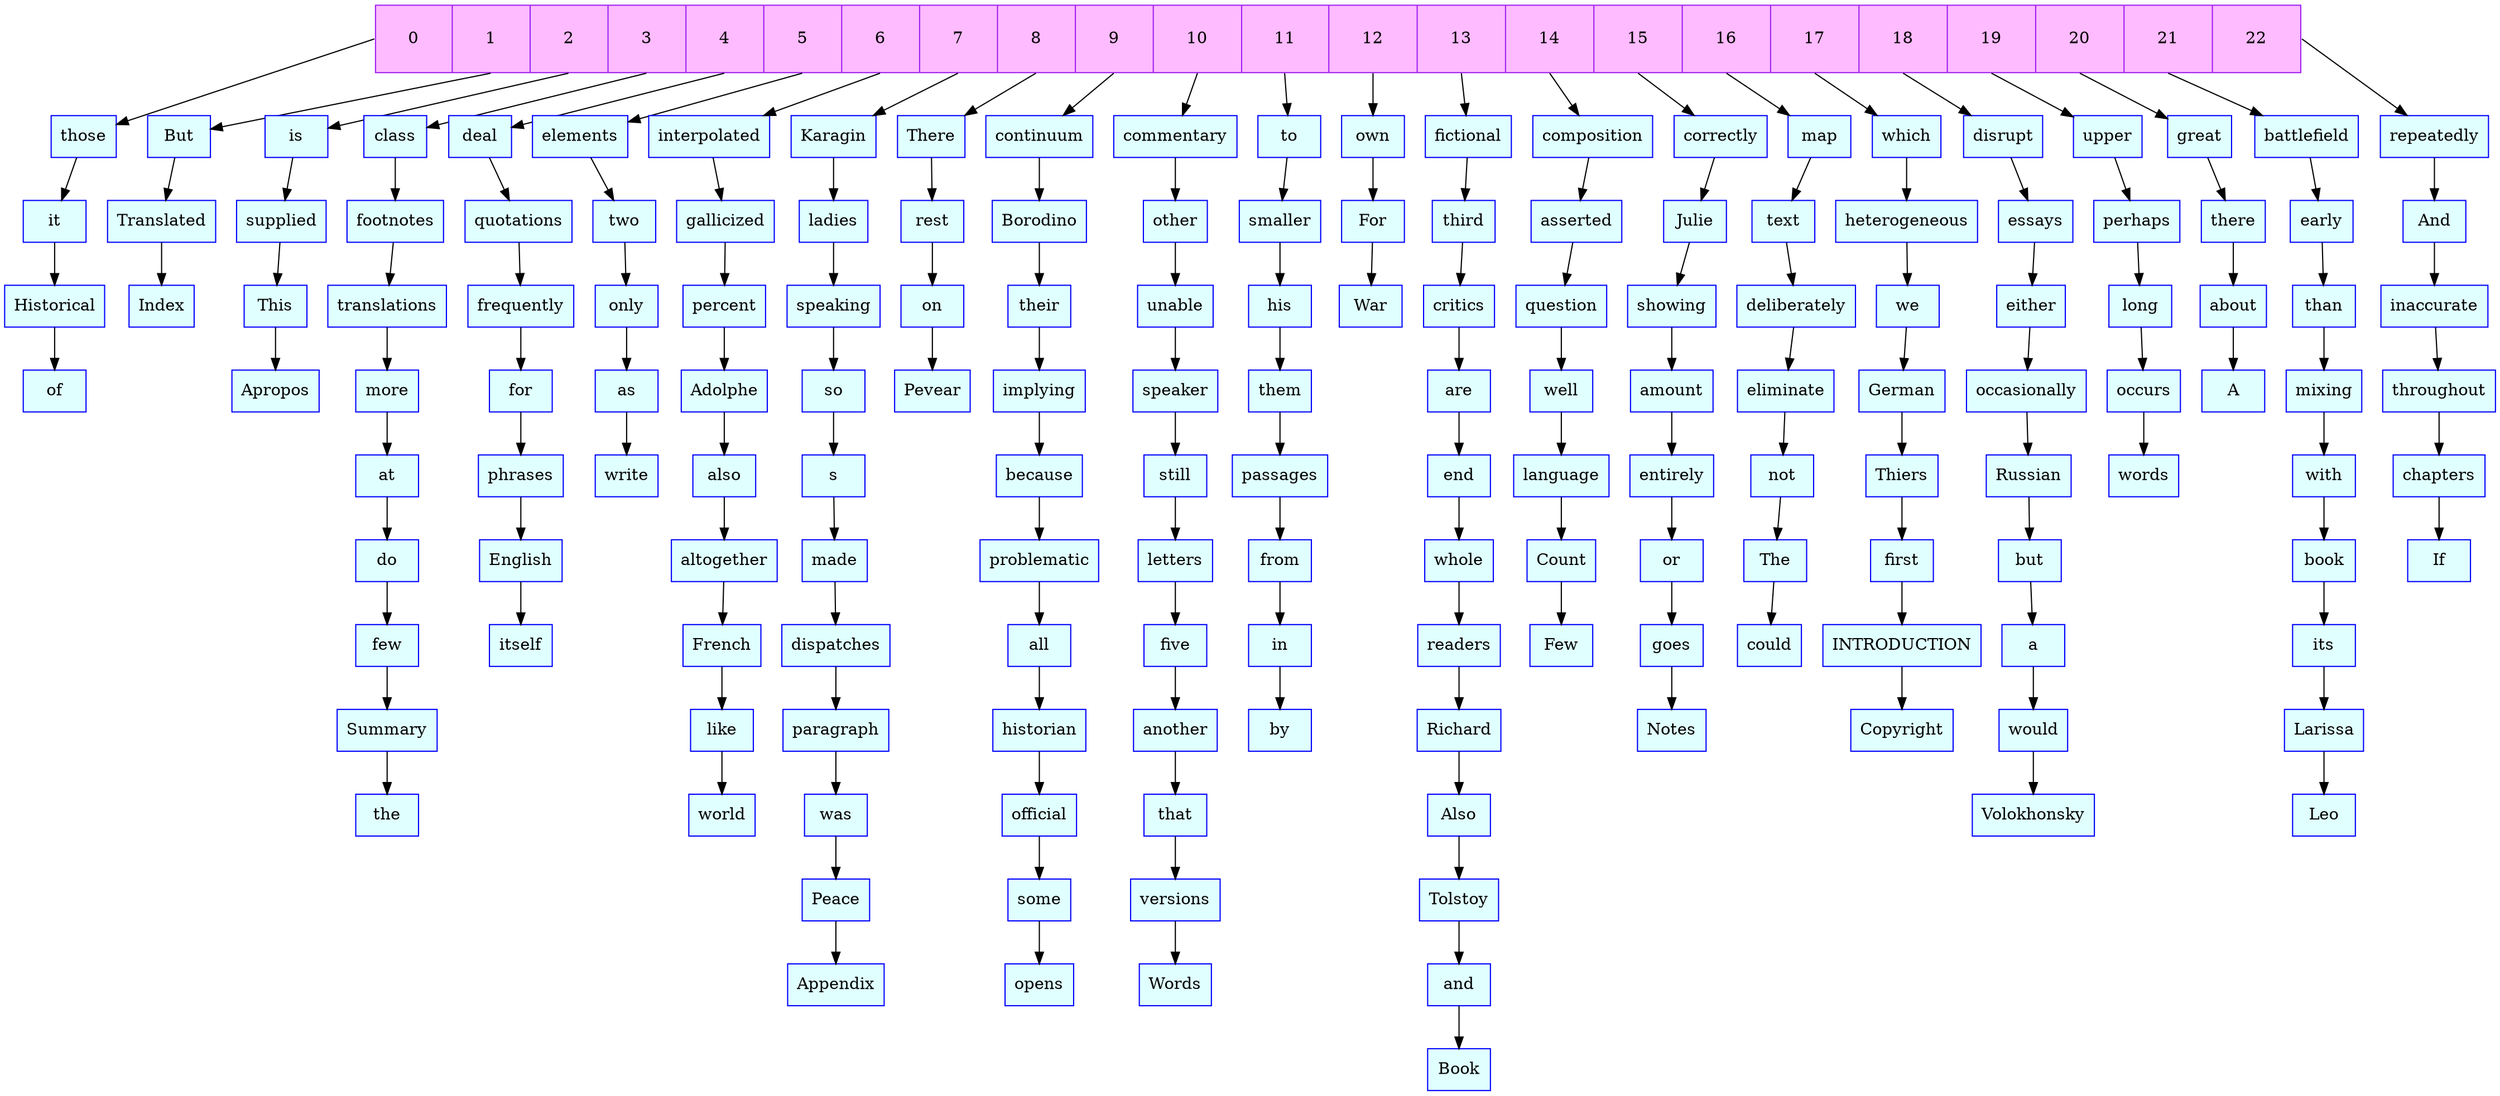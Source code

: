 digraph G
{
   rankdir=UD;
    node [shape=record];
    rankdir=HT;
    splines=false;
    HashTable [style=filled, fillcolor=plum1, height=0.8, width=23.0 label="<f0> 0 | <f1> 1 | <f2> 2 | <f3> 3 | <f4> 4 | <f5> 5 | <f6> 6 | <f7> 7 | <f8> 8 | <f9> 9 | <f10> 10 | <f11> 11 | <f12> 12 | <f13> 13 | <f14> 14 | <f15> 15 | <f16> 16 | <f17> 17 | <f18> 18 | <f19> 19 | <f20> 20 | <f21> 21 | <f22> 22 ", color=purple];
    node0_0[style = filled, fillcolor = lightcyan, label = "those", color = blue];
    node0_1[style = filled, fillcolor = lightcyan, label = "it", color = blue];
    node0_0->node0_1;
    node0_2[style = filled, fillcolor = lightcyan, label = "Historical", color = blue];
    node0_1->node0_2;
    node0_3[style = filled, fillcolor = lightcyan, label = "of", color = blue];
    node0_2->node0_3;
    HashTable:f0->node0_0;
    node1_0[style = filled, fillcolor = lightcyan, label = "But", color = blue];
    node1_1[style = filled, fillcolor = lightcyan, label = "Translated", color = blue];
    node1_0->node1_1;
    node1_2[style = filled, fillcolor = lightcyan, label = "Index", color = blue];
    node1_1->node1_2;
    HashTable:f1->node1_0;
    node2_0[style = filled, fillcolor = lightcyan, label = "is", color = blue];
    node2_1[style = filled, fillcolor = lightcyan, label = "supplied", color = blue];
    node2_0->node2_1;
    node2_2[style = filled, fillcolor = lightcyan, label = "This", color = blue];
    node2_1->node2_2;
    node2_3[style = filled, fillcolor = lightcyan, label = "Apropos", color = blue];
    node2_2->node2_3;
    HashTable:f2->node2_0;
    node3_0[style = filled, fillcolor = lightcyan, label = "class", color = blue];
    node3_1[style = filled, fillcolor = lightcyan, label = "footnotes", color = blue];
    node3_0->node3_1;
    node3_2[style = filled, fillcolor = lightcyan, label = "translations", color = blue];
    node3_1->node3_2;
    node3_3[style = filled, fillcolor = lightcyan, label = "more", color = blue];
    node3_2->node3_3;
    node3_4[style = filled, fillcolor = lightcyan, label = "at", color = blue];
    node3_3->node3_4;
    node3_5[style = filled, fillcolor = lightcyan, label = "do", color = blue];
    node3_4->node3_5;
    node3_6[style = filled, fillcolor = lightcyan, label = "few", color = blue];
    node3_5->node3_6;
    node3_7[style = filled, fillcolor = lightcyan, label = "Summary", color = blue];
    node3_6->node3_7;
    node3_8[style = filled, fillcolor = lightcyan, label = "the", color = blue];
    node3_7->node3_8;
    HashTable:f3->node3_0;
    node4_0[style = filled, fillcolor = lightcyan, label = "deal", color = blue];
    node4_1[style = filled, fillcolor = lightcyan, label = "quotations", color = blue];
    node4_0->node4_1;
    node4_2[style = filled, fillcolor = lightcyan, label = "frequently", color = blue];
    node4_1->node4_2;
    node4_3[style = filled, fillcolor = lightcyan, label = "for", color = blue];
    node4_2->node4_3;
    node4_4[style = filled, fillcolor = lightcyan, label = "phrases", color = blue];
    node4_3->node4_4;
    node4_5[style = filled, fillcolor = lightcyan, label = "English", color = blue];
    node4_4->node4_5;
    node4_6[style = filled, fillcolor = lightcyan, label = "itself", color = blue];
    node4_5->node4_6;
    HashTable:f4->node4_0;
    node5_0[style = filled, fillcolor = lightcyan, label = "elements", color = blue];
    node5_1[style = filled, fillcolor = lightcyan, label = "two", color = blue];
    node5_0->node5_1;
    node5_2[style = filled, fillcolor = lightcyan, label = "only", color = blue];
    node5_1->node5_2;
    node5_3[style = filled, fillcolor = lightcyan, label = "as", color = blue];
    node5_2->node5_3;
    node5_4[style = filled, fillcolor = lightcyan, label = "write", color = blue];
    node5_3->node5_4;
    HashTable:f5->node5_0;
    node6_0[style = filled, fillcolor = lightcyan, label = "interpolated", color = blue];
    node6_1[style = filled, fillcolor = lightcyan, label = "gallicized", color = blue];
    node6_0->node6_1;
    node6_2[style = filled, fillcolor = lightcyan, label = "percent", color = blue];
    node6_1->node6_2;
    node6_3[style = filled, fillcolor = lightcyan, label = "Adolphe", color = blue];
    node6_2->node6_3;
    node6_4[style = filled, fillcolor = lightcyan, label = "also", color = blue];
    node6_3->node6_4;
    node6_5[style = filled, fillcolor = lightcyan, label = "altogether", color = blue];
    node6_4->node6_5;
    node6_6[style = filled, fillcolor = lightcyan, label = "French", color = blue];
    node6_5->node6_6;
    node6_7[style = filled, fillcolor = lightcyan, label = "like", color = blue];
    node6_6->node6_7;
    node6_8[style = filled, fillcolor = lightcyan, label = "world", color = blue];
    node6_7->node6_8;
    HashTable:f6->node6_0;
    node7_0[style = filled, fillcolor = lightcyan, label = "Karagin", color = blue];
    node7_1[style = filled, fillcolor = lightcyan, label = "ladies", color = blue];
    node7_0->node7_1;
    node7_2[style = filled, fillcolor = lightcyan, label = "speaking", color = blue];
    node7_1->node7_2;
    node7_3[style = filled, fillcolor = lightcyan, label = "so", color = blue];
    node7_2->node7_3;
    node7_4[style = filled, fillcolor = lightcyan, label = "s", color = blue];
    node7_3->node7_4;
    node7_5[style = filled, fillcolor = lightcyan, label = "made", color = blue];
    node7_4->node7_5;
    node7_6[style = filled, fillcolor = lightcyan, label = "dispatches", color = blue];
    node7_5->node7_6;
    node7_7[style = filled, fillcolor = lightcyan, label = "paragraph", color = blue];
    node7_6->node7_7;
    node7_8[style = filled, fillcolor = lightcyan, label = "was", color = blue];
    node7_7->node7_8;
    node7_9[style = filled, fillcolor = lightcyan, label = "Peace", color = blue];
    node7_8->node7_9;
    node7_10[style = filled, fillcolor = lightcyan, label = "Appendix", color = blue];
    node7_9->node7_10;
    HashTable:f7->node7_0;
    node8_0[style = filled, fillcolor = lightcyan, label = "There", color = blue];
    node8_1[style = filled, fillcolor = lightcyan, label = "rest", color = blue];
    node8_0->node8_1;
    node8_2[style = filled, fillcolor = lightcyan, label = "on", color = blue];
    node8_1->node8_2;
    node8_3[style = filled, fillcolor = lightcyan, label = "Pevear", color = blue];
    node8_2->node8_3;
    HashTable:f8->node8_0;
    node9_0[style = filled, fillcolor = lightcyan, label = "continuum", color = blue];
    node9_1[style = filled, fillcolor = lightcyan, label = "Borodino", color = blue];
    node9_0->node9_1;
    node9_2[style = filled, fillcolor = lightcyan, label = "their", color = blue];
    node9_1->node9_2;
    node9_3[style = filled, fillcolor = lightcyan, label = "implying", color = blue];
    node9_2->node9_3;
    node9_4[style = filled, fillcolor = lightcyan, label = "because", color = blue];
    node9_3->node9_4;
    node9_5[style = filled, fillcolor = lightcyan, label = "problematic", color = blue];
    node9_4->node9_5;
    node9_6[style = filled, fillcolor = lightcyan, label = "all", color = blue];
    node9_5->node9_6;
    node9_7[style = filled, fillcolor = lightcyan, label = "historian", color = blue];
    node9_6->node9_7;
    node9_8[style = filled, fillcolor = lightcyan, label = "official", color = blue];
    node9_7->node9_8;
    node9_9[style = filled, fillcolor = lightcyan, label = "some", color = blue];
    node9_8->node9_9;
    node9_10[style = filled, fillcolor = lightcyan, label = "opens", color = blue];
    node9_9->node9_10;
    HashTable:f9->node9_0;
    node10_0[style = filled, fillcolor = lightcyan, label = "commentary", color = blue];
    node10_1[style = filled, fillcolor = lightcyan, label = "other", color = blue];
    node10_0->node10_1;
    node10_2[style = filled, fillcolor = lightcyan, label = "unable", color = blue];
    node10_1->node10_2;
    node10_3[style = filled, fillcolor = lightcyan, label = "speaker", color = blue];
    node10_2->node10_3;
    node10_4[style = filled, fillcolor = lightcyan, label = "still", color = blue];
    node10_3->node10_4;
    node10_5[style = filled, fillcolor = lightcyan, label = "letters", color = blue];
    node10_4->node10_5;
    node10_6[style = filled, fillcolor = lightcyan, label = "five", color = blue];
    node10_5->node10_6;
    node10_7[style = filled, fillcolor = lightcyan, label = "another", color = blue];
    node10_6->node10_7;
    node10_8[style = filled, fillcolor = lightcyan, label = "that", color = blue];
    node10_7->node10_8;
    node10_9[style = filled, fillcolor = lightcyan, label = "versions", color = blue];
    node10_8->node10_9;
    node10_10[style = filled, fillcolor = lightcyan, label = "Words", color = blue];
    node10_9->node10_10;
    HashTable:f10->node10_0;
    node11_0[style = filled, fillcolor = lightcyan, label = "to", color = blue];
    node11_1[style = filled, fillcolor = lightcyan, label = "smaller", color = blue];
    node11_0->node11_1;
    node11_2[style = filled, fillcolor = lightcyan, label = "his", color = blue];
    node11_1->node11_2;
    node11_3[style = filled, fillcolor = lightcyan, label = "them", color = blue];
    node11_2->node11_3;
    node11_4[style = filled, fillcolor = lightcyan, label = "passages", color = blue];
    node11_3->node11_4;
    node11_5[style = filled, fillcolor = lightcyan, label = "from", color = blue];
    node11_4->node11_5;
    node11_6[style = filled, fillcolor = lightcyan, label = "in", color = blue];
    node11_5->node11_6;
    node11_7[style = filled, fillcolor = lightcyan, label = "by", color = blue];
    node11_6->node11_7;
    HashTable:f11->node11_0;
    node12_0[style = filled, fillcolor = lightcyan, label = "own", color = blue];
    node12_1[style = filled, fillcolor = lightcyan, label = "For", color = blue];
    node12_0->node12_1;
    node12_2[style = filled, fillcolor = lightcyan, label = "War", color = blue];
    node12_1->node12_2;
    HashTable:f12->node12_0;
    node13_0[style = filled, fillcolor = lightcyan, label = "fictional", color = blue];
    node13_1[style = filled, fillcolor = lightcyan, label = "third", color = blue];
    node13_0->node13_1;
    node13_2[style = filled, fillcolor = lightcyan, label = "critics", color = blue];
    node13_1->node13_2;
    node13_3[style = filled, fillcolor = lightcyan, label = "are", color = blue];
    node13_2->node13_3;
    node13_4[style = filled, fillcolor = lightcyan, label = "end", color = blue];
    node13_3->node13_4;
    node13_5[style = filled, fillcolor = lightcyan, label = "whole", color = blue];
    node13_4->node13_5;
    node13_6[style = filled, fillcolor = lightcyan, label = "readers", color = blue];
    node13_5->node13_6;
    node13_7[style = filled, fillcolor = lightcyan, label = "Richard", color = blue];
    node13_6->node13_7;
    node13_8[style = filled, fillcolor = lightcyan, label = "Also", color = blue];
    node13_7->node13_8;
    node13_9[style = filled, fillcolor = lightcyan, label = "Tolstoy", color = blue];
    node13_8->node13_9;
    node13_10[style = filled, fillcolor = lightcyan, label = "and", color = blue];
    node13_9->node13_10;
    node13_11[style = filled, fillcolor = lightcyan, label = "Book", color = blue];
    node13_10->node13_11;
    HashTable:f13->node13_0;
    node14_0[style = filled, fillcolor = lightcyan, label = "composition", color = blue];
    node14_1[style = filled, fillcolor = lightcyan, label = "asserted", color = blue];
    node14_0->node14_1;
    node14_2[style = filled, fillcolor = lightcyan, label = "question", color = blue];
    node14_1->node14_2;
    node14_3[style = filled, fillcolor = lightcyan, label = "well", color = blue];
    node14_2->node14_3;
    node14_4[style = filled, fillcolor = lightcyan, label = "language", color = blue];
    node14_3->node14_4;
    node14_5[style = filled, fillcolor = lightcyan, label = "Count", color = blue];
    node14_4->node14_5;
    node14_6[style = filled, fillcolor = lightcyan, label = "Few", color = blue];
    node14_5->node14_6;
    HashTable:f14->node14_0;
    node15_0[style = filled, fillcolor = lightcyan, label = "correctly", color = blue];
    node15_1[style = filled, fillcolor = lightcyan, label = "Julie", color = blue];
    node15_0->node15_1;
    node15_2[style = filled, fillcolor = lightcyan, label = "showing", color = blue];
    node15_1->node15_2;
    node15_3[style = filled, fillcolor = lightcyan, label = "amount", color = blue];
    node15_2->node15_3;
    node15_4[style = filled, fillcolor = lightcyan, label = "entirely", color = blue];
    node15_3->node15_4;
    node15_5[style = filled, fillcolor = lightcyan, label = "or", color = blue];
    node15_4->node15_5;
    node15_6[style = filled, fillcolor = lightcyan, label = "goes", color = blue];
    node15_5->node15_6;
    node15_7[style = filled, fillcolor = lightcyan, label = "Notes", color = blue];
    node15_6->node15_7;
    HashTable:f15->node15_0;
    node16_0[style = filled, fillcolor = lightcyan, label = "map", color = blue];
    node16_1[style = filled, fillcolor = lightcyan, label = "text", color = blue];
    node16_0->node16_1;
    node16_2[style = filled, fillcolor = lightcyan, label = "deliberately", color = blue];
    node16_1->node16_2;
    node16_3[style = filled, fillcolor = lightcyan, label = "eliminate", color = blue];
    node16_2->node16_3;
    node16_4[style = filled, fillcolor = lightcyan, label = "not", color = blue];
    node16_3->node16_4;
    node16_5[style = filled, fillcolor = lightcyan, label = "The", color = blue];
    node16_4->node16_5;
    node16_6[style = filled, fillcolor = lightcyan, label = "could", color = blue];
    node16_5->node16_6;
    HashTable:f16->node16_0;
    node17_0[style = filled, fillcolor = lightcyan, label = "which", color = blue];
    node17_1[style = filled, fillcolor = lightcyan, label = "heterogeneous", color = blue];
    node17_0->node17_1;
    node17_2[style = filled, fillcolor = lightcyan, label = "we", color = blue];
    node17_1->node17_2;
    node17_3[style = filled, fillcolor = lightcyan, label = "German", color = blue];
    node17_2->node17_3;
    node17_4[style = filled, fillcolor = lightcyan, label = "Thiers", color = blue];
    node17_3->node17_4;
    node17_5[style = filled, fillcolor = lightcyan, label = "first", color = blue];
    node17_4->node17_5;
    node17_6[style = filled, fillcolor = lightcyan, label = "INTRODUCTION", color = blue];
    node17_5->node17_6;
    node17_7[style = filled, fillcolor = lightcyan, label = "Copyright", color = blue];
    node17_6->node17_7;
    HashTable:f17->node17_0;
    node18_0[style = filled, fillcolor = lightcyan, label = "disrupt", color = blue];
    node18_1[style = filled, fillcolor = lightcyan, label = "essays", color = blue];
    node18_0->node18_1;
    node18_2[style = filled, fillcolor = lightcyan, label = "either", color = blue];
    node18_1->node18_2;
    node18_3[style = filled, fillcolor = lightcyan, label = "occasionally", color = blue];
    node18_2->node18_3;
    node18_4[style = filled, fillcolor = lightcyan, label = "Russian", color = blue];
    node18_3->node18_4;
    node18_5[style = filled, fillcolor = lightcyan, label = "but", color = blue];
    node18_4->node18_5;
    node18_6[style = filled, fillcolor = lightcyan, label = "a", color = blue];
    node18_5->node18_6;
    node18_7[style = filled, fillcolor = lightcyan, label = "would", color = blue];
    node18_6->node18_7;
    node18_8[style = filled, fillcolor = lightcyan, label = "Volokhonsky", color = blue];
    node18_7->node18_8;
    HashTable:f18->node18_0;
    node19_0[style = filled, fillcolor = lightcyan, label = "upper", color = blue];
    node19_1[style = filled, fillcolor = lightcyan, label = "perhaps", color = blue];
    node19_0->node19_1;
    node19_2[style = filled, fillcolor = lightcyan, label = "long", color = blue];
    node19_1->node19_2;
    node19_3[style = filled, fillcolor = lightcyan, label = "occurs", color = blue];
    node19_2->node19_3;
    node19_4[style = filled, fillcolor = lightcyan, label = "words", color = blue];
    node19_3->node19_4;
    HashTable:f19->node19_0;
    node20_0[style = filled, fillcolor = lightcyan, label = "great", color = blue];
    node20_1[style = filled, fillcolor = lightcyan, label = "there", color = blue];
    node20_0->node20_1;
    node20_2[style = filled, fillcolor = lightcyan, label = "about", color = blue];
    node20_1->node20_2;
    node20_3[style = filled, fillcolor = lightcyan, label = "A", color = blue];
    node20_2->node20_3;
    HashTable:f20->node20_0;
    node21_0[style = filled, fillcolor = lightcyan, label = "battlefield", color = blue];
    node21_1[style = filled, fillcolor = lightcyan, label = "early", color = blue];
    node21_0->node21_1;
    node21_2[style = filled, fillcolor = lightcyan, label = "than", color = blue];
    node21_1->node21_2;
    node21_3[style = filled, fillcolor = lightcyan, label = "mixing", color = blue];
    node21_2->node21_3;
    node21_4[style = filled, fillcolor = lightcyan, label = "with", color = blue];
    node21_3->node21_4;
    node21_5[style = filled, fillcolor = lightcyan, label = "book", color = blue];
    node21_4->node21_5;
    node21_6[style = filled, fillcolor = lightcyan, label = "its", color = blue];
    node21_5->node21_6;
    node21_7[style = filled, fillcolor = lightcyan, label = "Larissa", color = blue];
    node21_6->node21_7;
    node21_8[style = filled, fillcolor = lightcyan, label = "Leo", color = blue];
    node21_7->node21_8;
    HashTable:f21->node21_0;
    node22_0[style = filled, fillcolor = lightcyan, label = "repeatedly", color = blue];
    node22_1[style = filled, fillcolor = lightcyan, label = "And", color = blue];
    node22_0->node22_1;
    node22_2[style = filled, fillcolor = lightcyan, label = "inaccurate", color = blue];
    node22_1->node22_2;
    node22_3[style = filled, fillcolor = lightcyan, label = "throughout", color = blue];
    node22_2->node22_3;
    node22_4[style = filled, fillcolor = lightcyan, label = "chapters", color = blue];
    node22_3->node22_4;
    node22_5[style = filled, fillcolor = lightcyan, label = "If", color = blue];
    node22_4->node22_5;
    HashTable:f22->node22_0;
}
